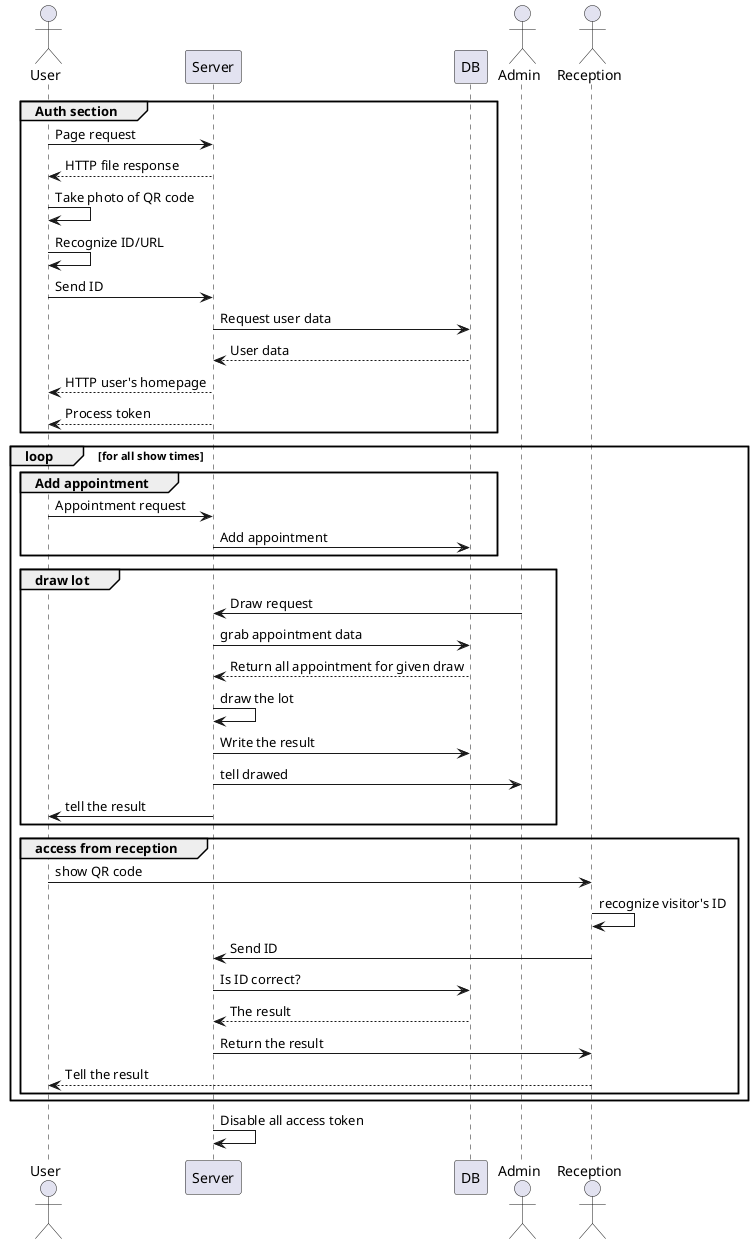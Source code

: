 @startuml

group Auth section
  actor User
  User -> Server : Page request
  User <-- Server : HTTP file response
  User -> User : Take photo of QR code
  User -> User : Recognize ID/URL
  User -> Server : Send ID
  Server -> DB : Request user data
  Server <-- DB : User data
  User <-- Server  : HTTP user's homepage
  User <-- Server  : Process token
end

loop for all show times
  group Add appointment
    User -> Server : Appointment request
    Server -> DB : Add appointment
  end

  group draw lot
    actor Admin
    Admin -> Server : Draw request
    Server -> DB : grab appointment data
    Server <-- DB : Return all appointment for given draw
    Server -> Server : draw the lot
    Server -> DB : Write the result
    Server -> Admin : tell drawed
    ' is it needed to tell automatically?
    Server -> User : tell the result
  end

  group access from reception
    actor Reception
    User -> Reception : show QR code
    Reception -> Reception : recognize visitor's ID
    Reception -> Server : Send ID
    Server -> DB : Is ID correct?
    Server <-- DB : The result
    Server -> Reception : Return the result
    User <-- Reception : Tell the result
  end
end

Server -> Server : Disable all access token

@enduml

